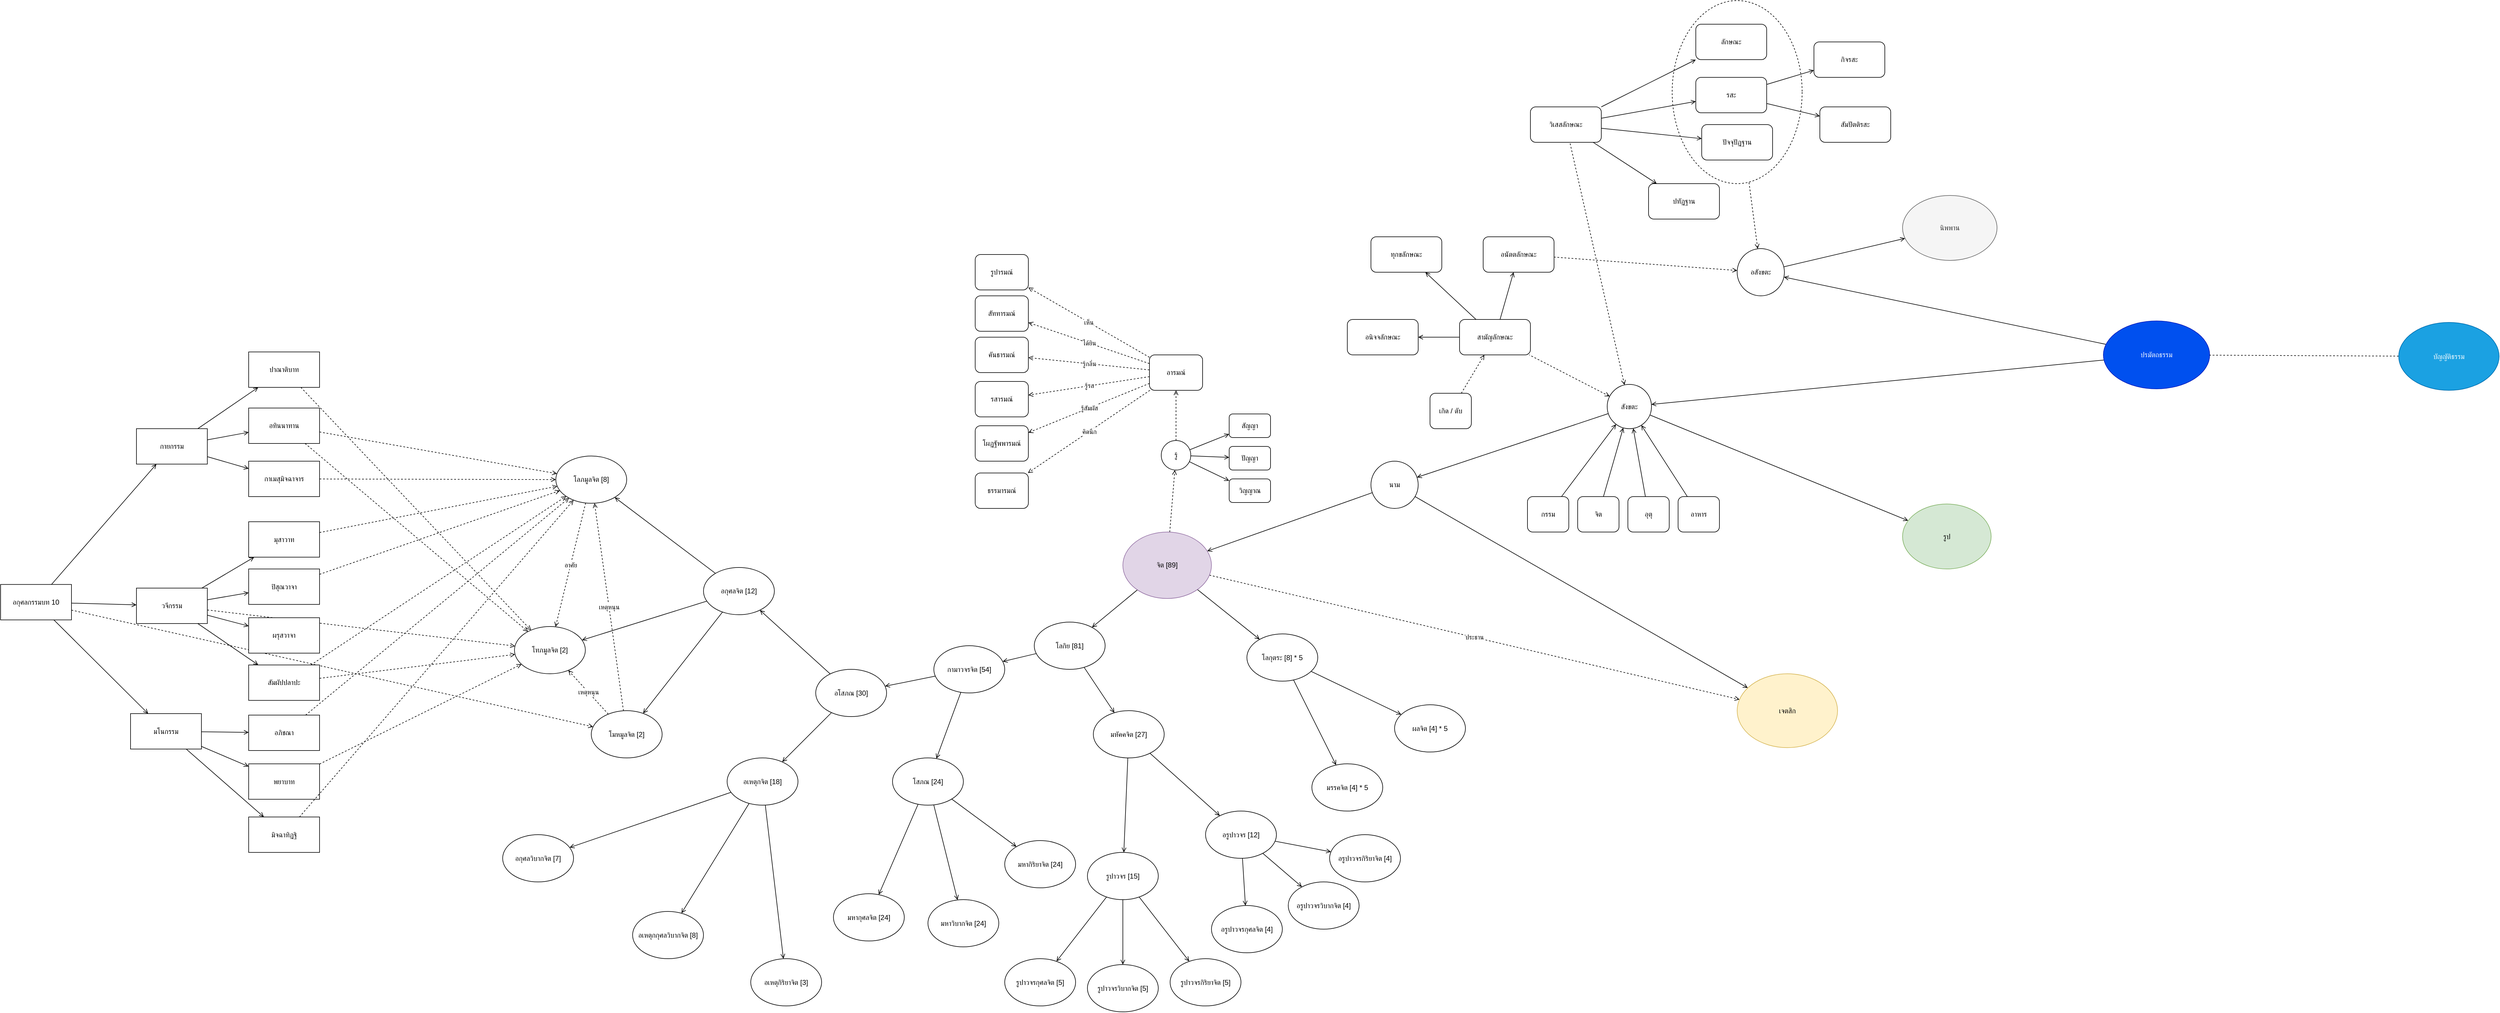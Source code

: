 <mxfile version="20.5.3" type="github">
  <diagram id="NXEd3F06SdvpRlzZAtwD" name="Page-1">
    <mxGraphModel dx="4542" dy="1940" grid="1" gridSize="10" guides="1" tooltips="1" connect="1" arrows="1" fold="1" page="1" pageScale="1" pageWidth="1100" pageHeight="850" math="0" shadow="0">
      <root>
        <mxCell id="0" />
        <mxCell id="1" parent="0" />
        <mxCell id="BVzkEmnIKLTDEYWlBooW-53" style="rounded=0;orthogonalLoop=1;jettySize=auto;html=1;startArrow=none;startFill=0;endArrow=open;endFill=0;" parent="1" source="BVzkEmnIKLTDEYWlBooW-47" target="BVzkEmnIKLTDEYWlBooW-87" edge="1">
          <mxGeometry relative="1" as="geometry" />
        </mxCell>
        <mxCell id="BVzkEmnIKLTDEYWlBooW-57" style="edgeStyle=none;rounded=0;orthogonalLoop=1;jettySize=auto;html=1;startArrow=none;startFill=0;endArrow=open;endFill=0;" parent="1" source="BVzkEmnIKLTDEYWlBooW-47" target="BVzkEmnIKLTDEYWlBooW-95" edge="1">
          <mxGeometry relative="1" as="geometry" />
        </mxCell>
        <mxCell id="BVzkEmnIKLTDEYWlBooW-47" value="ปรมัตถธรรม" style="ellipse;whiteSpace=wrap;html=1;fillColor=#0050ef;fontColor=#ffffff;strokeColor=#001DBC;" parent="1" vertex="1">
          <mxGeometry x="1150" y="352.5" width="180" height="115" as="geometry" />
        </mxCell>
        <mxCell id="BVzkEmnIKLTDEYWlBooW-49" style="rounded=0;orthogonalLoop=1;jettySize=auto;html=1;startArrow=none;startFill=0;endArrow=none;endFill=0;dashed=1;" parent="1" source="BVzkEmnIKLTDEYWlBooW-48" target="BVzkEmnIKLTDEYWlBooW-47" edge="1">
          <mxGeometry relative="1" as="geometry" />
        </mxCell>
        <mxCell id="BVzkEmnIKLTDEYWlBooW-48" value="&lt;span&gt;บัญญัติธรรม&lt;/span&gt;" style="ellipse;whiteSpace=wrap;html=1;fillColor=#1ba1e2;fontColor=#ffffff;strokeColor=#006EAF;" parent="1" vertex="1">
          <mxGeometry x="1650" y="355" width="170" height="115" as="geometry" />
        </mxCell>
        <mxCell id="BVzkEmnIKLTDEYWlBooW-70" style="edgeStyle=none;rounded=0;orthogonalLoop=1;jettySize=auto;html=1;startArrow=open;startFill=0;endArrow=none;endFill=0;" parent="1" source="BVzkEmnIKLTDEYWlBooW-98" target="BVzkEmnIKLTDEYWlBooW-87" edge="1">
          <mxGeometry relative="1" as="geometry" />
        </mxCell>
        <mxCell id="BVzkEmnIKLTDEYWlBooW-103" style="edgeStyle=none;rounded=0;orthogonalLoop=1;jettySize=auto;html=1;startArrow=none;startFill=0;endArrow=open;endFill=0;" parent="1" source="BVzkEmnIKLTDEYWlBooW-50" target="BVzkEmnIKLTDEYWlBooW-101" edge="1">
          <mxGeometry relative="1" as="geometry" />
        </mxCell>
        <mxCell id="BVzkEmnIKLTDEYWlBooW-104" style="edgeStyle=none;rounded=0;orthogonalLoop=1;jettySize=auto;html=1;startArrow=none;startFill=0;endArrow=open;endFill=0;" parent="1" source="BVzkEmnIKLTDEYWlBooW-50" target="BVzkEmnIKLTDEYWlBooW-102" edge="1">
          <mxGeometry relative="1" as="geometry" />
        </mxCell>
        <mxCell id="BVzkEmnIKLTDEYWlBooW-166" value="" style="edgeStyle=none;rounded=0;orthogonalLoop=1;jettySize=auto;html=1;dashed=1;startArrow=none;startFill=0;endArrow=open;endFill=0;" parent="1" source="BVzkEmnIKLTDEYWlBooW-50" target="BVzkEmnIKLTDEYWlBooW-184" edge="1">
          <mxGeometry relative="1" as="geometry" />
        </mxCell>
        <mxCell id="h1NaqsDrYSR_8HOJMe1u-61" value="ประธาน" style="edgeStyle=none;rounded=0;orthogonalLoop=1;jettySize=auto;html=1;dashed=1;endArrow=open;endFill=0;" parent="1" source="BVzkEmnIKLTDEYWlBooW-50" target="BVzkEmnIKLTDEYWlBooW-51" edge="1">
          <mxGeometry relative="1" as="geometry" />
        </mxCell>
        <mxCell id="BVzkEmnIKLTDEYWlBooW-50" value="จิต [89]" style="ellipse;whiteSpace=wrap;html=1;fillColor=#e1d5e7;strokeColor=#9673a6;" parent="1" vertex="1">
          <mxGeometry x="-510" y="710" width="150" height="112.55" as="geometry" />
        </mxCell>
        <mxCell id="BVzkEmnIKLTDEYWlBooW-71" style="edgeStyle=none;rounded=0;orthogonalLoop=1;jettySize=auto;html=1;startArrow=open;startFill=0;endArrow=none;endFill=0;" parent="1" source="BVzkEmnIKLTDEYWlBooW-51" target="BVzkEmnIKLTDEYWlBooW-98" edge="1">
          <mxGeometry relative="1" as="geometry" />
        </mxCell>
        <mxCell id="BVzkEmnIKLTDEYWlBooW-51" value="เจตสิก" style="ellipse;whiteSpace=wrap;html=1;fillColor=#fff2cc;strokeColor=#d6b656;" parent="1" vertex="1">
          <mxGeometry x="530" y="950" width="170" height="125.1" as="geometry" />
        </mxCell>
        <mxCell id="BVzkEmnIKLTDEYWlBooW-72" style="edgeStyle=none;rounded=0;orthogonalLoop=1;jettySize=auto;html=1;startArrow=open;startFill=0;endArrow=none;endFill=0;" parent="1" source="BVzkEmnIKLTDEYWlBooW-52" target="BVzkEmnIKLTDEYWlBooW-87" edge="1">
          <mxGeometry relative="1" as="geometry" />
        </mxCell>
        <mxCell id="BVzkEmnIKLTDEYWlBooW-52" value="รูป" style="ellipse;whiteSpace=wrap;html=1;fillColor=#d5e8d4;strokeColor=#82b366;" parent="1" vertex="1">
          <mxGeometry x="810" y="662.55" width="150" height="110" as="geometry" />
        </mxCell>
        <mxCell id="BVzkEmnIKLTDEYWlBooW-94" style="edgeStyle=none;rounded=0;orthogonalLoop=1;jettySize=auto;html=1;startArrow=open;startFill=0;endArrow=none;endFill=0;" parent="1" source="BVzkEmnIKLTDEYWlBooW-56" target="BVzkEmnIKLTDEYWlBooW-95" edge="1">
          <mxGeometry relative="1" as="geometry" />
        </mxCell>
        <mxCell id="BVzkEmnIKLTDEYWlBooW-56" value="นิพพาน" style="ellipse;whiteSpace=wrap;html=1;fillColor=#f5f5f5;fontColor=#333333;strokeColor=#666666;" parent="1" vertex="1">
          <mxGeometry x="810" y="140" width="160" height="110" as="geometry" />
        </mxCell>
        <mxCell id="BVzkEmnIKLTDEYWlBooW-62" style="edgeStyle=none;rounded=0;orthogonalLoop=1;jettySize=auto;html=1;startArrow=none;startFill=0;endArrow=open;endFill=0;" parent="1" source="BVzkEmnIKLTDEYWlBooW-58" target="BVzkEmnIKLTDEYWlBooW-60" edge="1">
          <mxGeometry relative="1" as="geometry" />
        </mxCell>
        <mxCell id="BVzkEmnIKLTDEYWlBooW-63" style="edgeStyle=none;rounded=0;orthogonalLoop=1;jettySize=auto;html=1;startArrow=none;startFill=0;endArrow=open;endFill=0;" parent="1" source="BVzkEmnIKLTDEYWlBooW-58" target="BVzkEmnIKLTDEYWlBooW-59" edge="1">
          <mxGeometry relative="1" as="geometry" />
        </mxCell>
        <mxCell id="BVzkEmnIKLTDEYWlBooW-64" style="edgeStyle=none;rounded=0;orthogonalLoop=1;jettySize=auto;html=1;startArrow=none;startFill=0;endArrow=open;endFill=0;" parent="1" source="BVzkEmnIKLTDEYWlBooW-58" target="BVzkEmnIKLTDEYWlBooW-61" edge="1">
          <mxGeometry relative="1" as="geometry" />
        </mxCell>
        <mxCell id="BVzkEmnIKLTDEYWlBooW-58" value="สามัญลักษณะ" style="rounded=1;whiteSpace=wrap;html=1;" parent="1" vertex="1">
          <mxGeometry x="60" y="350" width="120" height="60" as="geometry" />
        </mxCell>
        <mxCell id="BVzkEmnIKLTDEYWlBooW-59" value="อนิจจลักษณะ" style="rounded=1;whiteSpace=wrap;html=1;" parent="1" vertex="1">
          <mxGeometry x="-130" y="350" width="120" height="60" as="geometry" />
        </mxCell>
        <mxCell id="BVzkEmnIKLTDEYWlBooW-60" value="ทุกขลักษณะ" style="rounded=1;whiteSpace=wrap;html=1;" parent="1" vertex="1">
          <mxGeometry x="-90" y="210" width="120" height="60" as="geometry" />
        </mxCell>
        <mxCell id="BVzkEmnIKLTDEYWlBooW-61" value="อนัตตลักษณะ" style="rounded=1;whiteSpace=wrap;html=1;" parent="1" vertex="1">
          <mxGeometry x="100" y="210" width="120" height="60" as="geometry" />
        </mxCell>
        <mxCell id="BVzkEmnIKLTDEYWlBooW-76" style="edgeStyle=none;rounded=0;orthogonalLoop=1;jettySize=auto;html=1;startArrow=none;startFill=0;endArrow=open;endFill=0;" parent="1" source="BVzkEmnIKLTDEYWlBooW-74" target="BVzkEmnIKLTDEYWlBooW-75" edge="1">
          <mxGeometry relative="1" as="geometry" />
        </mxCell>
        <mxCell id="BVzkEmnIKLTDEYWlBooW-78" style="edgeStyle=none;rounded=0;orthogonalLoop=1;jettySize=auto;html=1;startArrow=none;startFill=0;endArrow=open;endFill=0;" parent="1" source="BVzkEmnIKLTDEYWlBooW-74" target="BVzkEmnIKLTDEYWlBooW-77" edge="1">
          <mxGeometry relative="1" as="geometry" />
        </mxCell>
        <mxCell id="BVzkEmnIKLTDEYWlBooW-84" style="edgeStyle=none;rounded=0;orthogonalLoop=1;jettySize=auto;html=1;startArrow=none;startFill=0;endArrow=open;endFill=0;" parent="1" source="BVzkEmnIKLTDEYWlBooW-74" target="BVzkEmnIKLTDEYWlBooW-83" edge="1">
          <mxGeometry relative="1" as="geometry" />
        </mxCell>
        <mxCell id="BVzkEmnIKLTDEYWlBooW-86" style="edgeStyle=none;rounded=0;orthogonalLoop=1;jettySize=auto;html=1;startArrow=none;startFill=0;endArrow=open;endFill=0;" parent="1" source="BVzkEmnIKLTDEYWlBooW-74" target="BVzkEmnIKLTDEYWlBooW-85" edge="1">
          <mxGeometry relative="1" as="geometry" />
        </mxCell>
        <mxCell id="BVzkEmnIKLTDEYWlBooW-74" value="วิเสสลักษณะ" style="rounded=1;whiteSpace=wrap;html=1;" parent="1" vertex="1">
          <mxGeometry x="180" y="-10" width="120" height="60" as="geometry" />
        </mxCell>
        <mxCell id="BVzkEmnIKLTDEYWlBooW-75" value="ลักษณะ" style="rounded=1;whiteSpace=wrap;html=1;" parent="1" vertex="1">
          <mxGeometry x="460" y="-150" width="120" height="60" as="geometry" />
        </mxCell>
        <mxCell id="BVzkEmnIKLTDEYWlBooW-80" style="edgeStyle=none;rounded=0;orthogonalLoop=1;jettySize=auto;html=1;startArrow=none;startFill=0;endArrow=open;endFill=0;" parent="1" source="BVzkEmnIKLTDEYWlBooW-77" target="BVzkEmnIKLTDEYWlBooW-79" edge="1">
          <mxGeometry relative="1" as="geometry" />
        </mxCell>
        <mxCell id="BVzkEmnIKLTDEYWlBooW-82" style="edgeStyle=none;rounded=0;orthogonalLoop=1;jettySize=auto;html=1;startArrow=none;startFill=0;endArrow=open;endFill=0;" parent="1" source="BVzkEmnIKLTDEYWlBooW-77" target="BVzkEmnIKLTDEYWlBooW-81" edge="1">
          <mxGeometry relative="1" as="geometry" />
        </mxCell>
        <mxCell id="BVzkEmnIKLTDEYWlBooW-77" value="รสะ" style="rounded=1;whiteSpace=wrap;html=1;" parent="1" vertex="1">
          <mxGeometry x="460" y="-60" width="120" height="60" as="geometry" />
        </mxCell>
        <mxCell id="BVzkEmnIKLTDEYWlBooW-79" value="กิจรสะ" style="rounded=1;whiteSpace=wrap;html=1;" parent="1" vertex="1">
          <mxGeometry x="660" y="-120" width="120" height="60" as="geometry" />
        </mxCell>
        <mxCell id="BVzkEmnIKLTDEYWlBooW-81" value="สัมปัตติรสะ" style="rounded=1;whiteSpace=wrap;html=1;" parent="1" vertex="1">
          <mxGeometry x="670" y="-10" width="120" height="60" as="geometry" />
        </mxCell>
        <mxCell id="BVzkEmnIKLTDEYWlBooW-83" value="ปัจจุปัฏฐาน" style="rounded=1;whiteSpace=wrap;html=1;" parent="1" vertex="1">
          <mxGeometry x="470" y="20" width="120" height="60" as="geometry" />
        </mxCell>
        <mxCell id="BVzkEmnIKLTDEYWlBooW-85" value="ปทัฏฐาน" style="rounded=1;whiteSpace=wrap;html=1;" parent="1" vertex="1">
          <mxGeometry x="380" y="120" width="120" height="60" as="geometry" />
        </mxCell>
        <mxCell id="BVzkEmnIKLTDEYWlBooW-88" style="edgeStyle=none;rounded=0;orthogonalLoop=1;jettySize=auto;html=1;startArrow=open;startFill=0;endArrow=none;endFill=0;dashed=1;" parent="1" source="BVzkEmnIKLTDEYWlBooW-87" target="BVzkEmnIKLTDEYWlBooW-58" edge="1">
          <mxGeometry relative="1" as="geometry" />
        </mxCell>
        <mxCell id="BVzkEmnIKLTDEYWlBooW-89" style="edgeStyle=none;rounded=0;orthogonalLoop=1;jettySize=auto;html=1;dashed=1;startArrow=open;startFill=0;endArrow=none;endFill=0;" parent="1" source="BVzkEmnIKLTDEYWlBooW-87" target="BVzkEmnIKLTDEYWlBooW-74" edge="1">
          <mxGeometry relative="1" as="geometry" />
        </mxCell>
        <mxCell id="BVzkEmnIKLTDEYWlBooW-87" value="สังขตะ" style="ellipse;whiteSpace=wrap;html=1;aspect=fixed;" parent="1" vertex="1">
          <mxGeometry x="310" y="460" width="75" height="75" as="geometry" />
        </mxCell>
        <mxCell id="BVzkEmnIKLTDEYWlBooW-93" value="" style="ellipse;whiteSpace=wrap;html=1;fillColor=none;dashed=1;" parent="1" vertex="1">
          <mxGeometry x="420" y="-190" width="220" height="310" as="geometry" />
        </mxCell>
        <mxCell id="BVzkEmnIKLTDEYWlBooW-96" style="edgeStyle=none;rounded=0;orthogonalLoop=1;jettySize=auto;html=1;dashed=1;startArrow=open;startFill=0;endArrow=none;endFill=0;" parent="1" source="BVzkEmnIKLTDEYWlBooW-95" target="BVzkEmnIKLTDEYWlBooW-93" edge="1">
          <mxGeometry relative="1" as="geometry" />
        </mxCell>
        <mxCell id="BVzkEmnIKLTDEYWlBooW-97" style="edgeStyle=none;rounded=0;orthogonalLoop=1;jettySize=auto;html=1;dashed=1;startArrow=open;startFill=0;endArrow=none;endFill=0;" parent="1" source="BVzkEmnIKLTDEYWlBooW-95" target="BVzkEmnIKLTDEYWlBooW-61" edge="1">
          <mxGeometry relative="1" as="geometry" />
        </mxCell>
        <mxCell id="BVzkEmnIKLTDEYWlBooW-95" value="อสังขตะ" style="ellipse;whiteSpace=wrap;html=1;aspect=fixed;" parent="1" vertex="1">
          <mxGeometry x="530" y="230" width="80" height="80" as="geometry" />
        </mxCell>
        <mxCell id="BVzkEmnIKLTDEYWlBooW-100" style="edgeStyle=none;rounded=0;orthogonalLoop=1;jettySize=auto;html=1;startArrow=none;startFill=0;endArrow=open;endFill=0;" parent="1" source="BVzkEmnIKLTDEYWlBooW-98" target="BVzkEmnIKLTDEYWlBooW-50" edge="1">
          <mxGeometry relative="1" as="geometry">
            <mxPoint x="-213.108" y="709.996" as="sourcePoint" />
          </mxGeometry>
        </mxCell>
        <mxCell id="BVzkEmnIKLTDEYWlBooW-98" value="นาม" style="ellipse;whiteSpace=wrap;html=1;aspect=fixed;fillColor=none;" parent="1" vertex="1">
          <mxGeometry x="-90" y="590" width="80" height="80" as="geometry" />
        </mxCell>
        <mxCell id="BVzkEmnIKLTDEYWlBooW-107" style="edgeStyle=none;rounded=0;orthogonalLoop=1;jettySize=auto;html=1;startArrow=none;startFill=0;endArrow=open;endFill=0;" parent="1" source="BVzkEmnIKLTDEYWlBooW-101" target="BVzkEmnIKLTDEYWlBooW-105" edge="1">
          <mxGeometry relative="1" as="geometry" />
        </mxCell>
        <mxCell id="BVzkEmnIKLTDEYWlBooW-108" style="edgeStyle=none;rounded=0;orthogonalLoop=1;jettySize=auto;html=1;startArrow=none;startFill=0;endArrow=open;endFill=0;" parent="1" source="BVzkEmnIKLTDEYWlBooW-101" target="BVzkEmnIKLTDEYWlBooW-106" edge="1">
          <mxGeometry relative="1" as="geometry" />
        </mxCell>
        <mxCell id="BVzkEmnIKLTDEYWlBooW-101" value="โลกิย [81]" style="ellipse;whiteSpace=wrap;html=1;" parent="1" vertex="1">
          <mxGeometry x="-660" y="862.55" width="120" height="80" as="geometry" />
        </mxCell>
        <mxCell id="BVzkEmnIKLTDEYWlBooW-111" style="edgeStyle=none;rounded=0;orthogonalLoop=1;jettySize=auto;html=1;startArrow=none;startFill=0;endArrow=open;endFill=0;" parent="1" source="BVzkEmnIKLTDEYWlBooW-102" target="BVzkEmnIKLTDEYWlBooW-109" edge="1">
          <mxGeometry relative="1" as="geometry" />
        </mxCell>
        <mxCell id="BVzkEmnIKLTDEYWlBooW-112" style="edgeStyle=none;rounded=0;orthogonalLoop=1;jettySize=auto;html=1;startArrow=none;startFill=0;endArrow=open;endFill=0;" parent="1" source="BVzkEmnIKLTDEYWlBooW-102" target="BVzkEmnIKLTDEYWlBooW-110" edge="1">
          <mxGeometry relative="1" as="geometry" />
        </mxCell>
        <mxCell id="BVzkEmnIKLTDEYWlBooW-102" value="โลกุตระ [8] * 5" style="ellipse;whiteSpace=wrap;html=1;" parent="1" vertex="1">
          <mxGeometry x="-300" y="882.55" width="120" height="80" as="geometry" />
        </mxCell>
        <mxCell id="BVzkEmnIKLTDEYWlBooW-115" style="edgeStyle=none;rounded=0;orthogonalLoop=1;jettySize=auto;html=1;startArrow=none;startFill=0;endArrow=open;endFill=0;" parent="1" source="BVzkEmnIKLTDEYWlBooW-105" target="BVzkEmnIKLTDEYWlBooW-113" edge="1">
          <mxGeometry relative="1" as="geometry" />
        </mxCell>
        <mxCell id="BVzkEmnIKLTDEYWlBooW-116" style="edgeStyle=none;rounded=0;orthogonalLoop=1;jettySize=auto;html=1;startArrow=none;startFill=0;endArrow=open;endFill=0;" parent="1" source="BVzkEmnIKLTDEYWlBooW-105" target="BVzkEmnIKLTDEYWlBooW-114" edge="1">
          <mxGeometry relative="1" as="geometry" />
        </mxCell>
        <mxCell id="BVzkEmnIKLTDEYWlBooW-105" value="กามาวจรจิต [54]" style="ellipse;whiteSpace=wrap;html=1;" parent="1" vertex="1">
          <mxGeometry x="-830" y="902.55" width="120" height="80" as="geometry" />
        </mxCell>
        <mxCell id="BVzkEmnIKLTDEYWlBooW-119" style="edgeStyle=none;rounded=0;orthogonalLoop=1;jettySize=auto;html=1;startArrow=none;startFill=0;endArrow=open;endFill=0;" parent="1" source="BVzkEmnIKLTDEYWlBooW-106" target="BVzkEmnIKLTDEYWlBooW-117" edge="1">
          <mxGeometry relative="1" as="geometry" />
        </mxCell>
        <mxCell id="BVzkEmnIKLTDEYWlBooW-120" style="edgeStyle=none;rounded=0;orthogonalLoop=1;jettySize=auto;html=1;startArrow=none;startFill=0;endArrow=open;endFill=0;" parent="1" source="BVzkEmnIKLTDEYWlBooW-106" target="BVzkEmnIKLTDEYWlBooW-118" edge="1">
          <mxGeometry relative="1" as="geometry" />
        </mxCell>
        <mxCell id="BVzkEmnIKLTDEYWlBooW-106" value="มหัคคจิต [27]" style="ellipse;whiteSpace=wrap;html=1;" parent="1" vertex="1">
          <mxGeometry x="-560" y="1012.55" width="120" height="80" as="geometry" />
        </mxCell>
        <mxCell id="BVzkEmnIKLTDEYWlBooW-109" value="มรรคจิต [4] * 5" style="ellipse;whiteSpace=wrap;html=1;" parent="1" vertex="1">
          <mxGeometry x="-190" y="1102.55" width="120" height="80" as="geometry" />
        </mxCell>
        <mxCell id="BVzkEmnIKLTDEYWlBooW-110" value="ผลจิต [4] * 5" style="ellipse;whiteSpace=wrap;html=1;" parent="1" vertex="1">
          <mxGeometry x="-50" y="1002.55" width="120" height="80" as="geometry" />
        </mxCell>
        <mxCell id="BVzkEmnIKLTDEYWlBooW-123" style="edgeStyle=none;rounded=0;orthogonalLoop=1;jettySize=auto;html=1;startArrow=none;startFill=0;endArrow=open;endFill=0;" parent="1" source="BVzkEmnIKLTDEYWlBooW-113" target="BVzkEmnIKLTDEYWlBooW-121" edge="1">
          <mxGeometry relative="1" as="geometry" />
        </mxCell>
        <mxCell id="BVzkEmnIKLTDEYWlBooW-124" style="edgeStyle=none;rounded=0;orthogonalLoop=1;jettySize=auto;html=1;startArrow=none;startFill=0;endArrow=open;endFill=0;" parent="1" source="BVzkEmnIKLTDEYWlBooW-113" target="BVzkEmnIKLTDEYWlBooW-122" edge="1">
          <mxGeometry relative="1" as="geometry" />
        </mxCell>
        <mxCell id="BVzkEmnIKLTDEYWlBooW-113" value="อโสภณ [30]" style="ellipse;whiteSpace=wrap;html=1;" parent="1" vertex="1">
          <mxGeometry x="-1030" y="942.55" width="120" height="80" as="geometry" />
        </mxCell>
        <mxCell id="BVzkEmnIKLTDEYWlBooW-140" style="edgeStyle=none;rounded=0;orthogonalLoop=1;jettySize=auto;html=1;startArrow=none;startFill=0;endArrow=open;endFill=0;" parent="1" source="BVzkEmnIKLTDEYWlBooW-114" target="BVzkEmnIKLTDEYWlBooW-137" edge="1">
          <mxGeometry relative="1" as="geometry" />
        </mxCell>
        <mxCell id="BVzkEmnIKLTDEYWlBooW-141" style="edgeStyle=none;rounded=0;orthogonalLoop=1;jettySize=auto;html=1;startArrow=none;startFill=0;endArrow=open;endFill=0;" parent="1" source="BVzkEmnIKLTDEYWlBooW-114" target="BVzkEmnIKLTDEYWlBooW-138" edge="1">
          <mxGeometry relative="1" as="geometry" />
        </mxCell>
        <mxCell id="BVzkEmnIKLTDEYWlBooW-142" style="edgeStyle=none;rounded=0;orthogonalLoop=1;jettySize=auto;html=1;startArrow=none;startFill=0;endArrow=open;endFill=0;" parent="1" source="BVzkEmnIKLTDEYWlBooW-114" target="BVzkEmnIKLTDEYWlBooW-139" edge="1">
          <mxGeometry relative="1" as="geometry" />
        </mxCell>
        <mxCell id="BVzkEmnIKLTDEYWlBooW-114" value="โสภณ [24]" style="ellipse;whiteSpace=wrap;html=1;" parent="1" vertex="1">
          <mxGeometry x="-900" y="1092.55" width="120" height="80" as="geometry" />
        </mxCell>
        <mxCell id="BVzkEmnIKLTDEYWlBooW-146" style="edgeStyle=none;rounded=0;orthogonalLoop=1;jettySize=auto;html=1;startArrow=none;startFill=0;endArrow=open;endFill=0;" parent="1" source="BVzkEmnIKLTDEYWlBooW-117" target="BVzkEmnIKLTDEYWlBooW-143" edge="1">
          <mxGeometry relative="1" as="geometry" />
        </mxCell>
        <mxCell id="BVzkEmnIKLTDEYWlBooW-147" style="edgeStyle=none;rounded=0;orthogonalLoop=1;jettySize=auto;html=1;startArrow=none;startFill=0;endArrow=open;endFill=0;" parent="1" source="BVzkEmnIKLTDEYWlBooW-117" target="BVzkEmnIKLTDEYWlBooW-144" edge="1">
          <mxGeometry relative="1" as="geometry" />
        </mxCell>
        <mxCell id="BVzkEmnIKLTDEYWlBooW-148" style="edgeStyle=none;rounded=0;orthogonalLoop=1;jettySize=auto;html=1;startArrow=none;startFill=0;endArrow=open;endFill=0;" parent="1" source="BVzkEmnIKLTDEYWlBooW-117" target="BVzkEmnIKLTDEYWlBooW-145" edge="1">
          <mxGeometry relative="1" as="geometry" />
        </mxCell>
        <mxCell id="BVzkEmnIKLTDEYWlBooW-117" value="รูปาวจร [15]" style="ellipse;whiteSpace=wrap;html=1;" parent="1" vertex="1">
          <mxGeometry x="-570" y="1252.55" width="120" height="80" as="geometry" />
        </mxCell>
        <mxCell id="BVzkEmnIKLTDEYWlBooW-152" style="edgeStyle=none;rounded=0;orthogonalLoop=1;jettySize=auto;html=1;startArrow=none;startFill=0;endArrow=open;endFill=0;" parent="1" source="BVzkEmnIKLTDEYWlBooW-118" target="BVzkEmnIKLTDEYWlBooW-149" edge="1">
          <mxGeometry relative="1" as="geometry" />
        </mxCell>
        <mxCell id="BVzkEmnIKLTDEYWlBooW-153" style="edgeStyle=none;rounded=0;orthogonalLoop=1;jettySize=auto;html=1;startArrow=none;startFill=0;endArrow=open;endFill=0;" parent="1" source="BVzkEmnIKLTDEYWlBooW-118" target="BVzkEmnIKLTDEYWlBooW-150" edge="1">
          <mxGeometry relative="1" as="geometry" />
        </mxCell>
        <mxCell id="BVzkEmnIKLTDEYWlBooW-154" style="edgeStyle=none;rounded=0;orthogonalLoop=1;jettySize=auto;html=1;startArrow=none;startFill=0;endArrow=open;endFill=0;" parent="1" source="BVzkEmnIKLTDEYWlBooW-118" target="BVzkEmnIKLTDEYWlBooW-151" edge="1">
          <mxGeometry relative="1" as="geometry" />
        </mxCell>
        <mxCell id="BVzkEmnIKLTDEYWlBooW-118" value="อรูปาวจร&amp;nbsp;[12]" style="ellipse;whiteSpace=wrap;html=1;" parent="1" vertex="1">
          <mxGeometry x="-370" y="1182.55" width="120" height="80" as="geometry" />
        </mxCell>
        <mxCell id="BVzkEmnIKLTDEYWlBooW-128" style="edgeStyle=none;rounded=0;orthogonalLoop=1;jettySize=auto;html=1;startArrow=none;startFill=0;endArrow=open;endFill=0;" parent="1" source="BVzkEmnIKLTDEYWlBooW-121" target="BVzkEmnIKLTDEYWlBooW-125" edge="1">
          <mxGeometry relative="1" as="geometry" />
        </mxCell>
        <mxCell id="BVzkEmnIKLTDEYWlBooW-129" style="edgeStyle=none;rounded=0;orthogonalLoop=1;jettySize=auto;html=1;startArrow=none;startFill=0;endArrow=open;endFill=0;" parent="1" source="BVzkEmnIKLTDEYWlBooW-121" target="BVzkEmnIKLTDEYWlBooW-126" edge="1">
          <mxGeometry relative="1" as="geometry" />
        </mxCell>
        <mxCell id="BVzkEmnIKLTDEYWlBooW-130" style="edgeStyle=none;rounded=0;orthogonalLoop=1;jettySize=auto;html=1;startArrow=none;startFill=0;endArrow=open;endFill=0;" parent="1" source="BVzkEmnIKLTDEYWlBooW-121" target="BVzkEmnIKLTDEYWlBooW-127" edge="1">
          <mxGeometry relative="1" as="geometry" />
        </mxCell>
        <mxCell id="BVzkEmnIKLTDEYWlBooW-121" value="อกุศลจิต [12]" style="ellipse;whiteSpace=wrap;html=1;" parent="1" vertex="1">
          <mxGeometry x="-1220" y="770" width="120" height="80" as="geometry" />
        </mxCell>
        <mxCell id="BVzkEmnIKLTDEYWlBooW-134" style="edgeStyle=none;rounded=0;orthogonalLoop=1;jettySize=auto;html=1;startArrow=none;startFill=0;endArrow=open;endFill=0;" parent="1" source="BVzkEmnIKLTDEYWlBooW-122" target="BVzkEmnIKLTDEYWlBooW-131" edge="1">
          <mxGeometry relative="1" as="geometry" />
        </mxCell>
        <mxCell id="BVzkEmnIKLTDEYWlBooW-135" style="edgeStyle=none;rounded=0;orthogonalLoop=1;jettySize=auto;html=1;startArrow=none;startFill=0;endArrow=open;endFill=0;" parent="1" source="BVzkEmnIKLTDEYWlBooW-122" target="BVzkEmnIKLTDEYWlBooW-132" edge="1">
          <mxGeometry relative="1" as="geometry" />
        </mxCell>
        <mxCell id="BVzkEmnIKLTDEYWlBooW-136" style="edgeStyle=none;rounded=0;orthogonalLoop=1;jettySize=auto;html=1;startArrow=none;startFill=0;endArrow=open;endFill=0;" parent="1" source="BVzkEmnIKLTDEYWlBooW-122" target="BVzkEmnIKLTDEYWlBooW-133" edge="1">
          <mxGeometry relative="1" as="geometry" />
        </mxCell>
        <mxCell id="BVzkEmnIKLTDEYWlBooW-122" value="อเหตุกจิต [18]" style="ellipse;whiteSpace=wrap;html=1;" parent="1" vertex="1">
          <mxGeometry x="-1180" y="1092.55" width="120" height="80" as="geometry" />
        </mxCell>
        <mxCell id="h1NaqsDrYSR_8HOJMe1u-3" value="อาศัย" style="edgeStyle=none;rounded=0;orthogonalLoop=1;jettySize=auto;html=1;dashed=1;endArrow=open;endFill=0;" parent="1" source="BVzkEmnIKLTDEYWlBooW-125" target="BVzkEmnIKLTDEYWlBooW-126" edge="1">
          <mxGeometry relative="1" as="geometry" />
        </mxCell>
        <mxCell id="BVzkEmnIKLTDEYWlBooW-125" value="โลภมูลจิต [8]" style="ellipse;whiteSpace=wrap;html=1;" parent="1" vertex="1">
          <mxGeometry x="-1470" y="581.27" width="120" height="80" as="geometry" />
        </mxCell>
        <mxCell id="BVzkEmnIKLTDEYWlBooW-126" value="โทภมูลจิต&amp;nbsp;[2]" style="ellipse;whiteSpace=wrap;html=1;" parent="1" vertex="1">
          <mxGeometry x="-1540" y="870" width="120" height="80" as="geometry" />
        </mxCell>
        <mxCell id="h1NaqsDrYSR_8HOJMe1u-57" value="เหตุหนุน" style="edgeStyle=none;rounded=0;orthogonalLoop=1;jettySize=auto;html=1;dashed=1;endArrow=open;endFill=0;" parent="1" source="BVzkEmnIKLTDEYWlBooW-127" target="BVzkEmnIKLTDEYWlBooW-126" edge="1">
          <mxGeometry relative="1" as="geometry" />
        </mxCell>
        <mxCell id="h1NaqsDrYSR_8HOJMe1u-58" value="เหตุหนุน" style="edgeStyle=none;rounded=0;orthogonalLoop=1;jettySize=auto;html=1;dashed=1;endArrow=open;endFill=0;" parent="1" source="BVzkEmnIKLTDEYWlBooW-127" target="BVzkEmnIKLTDEYWlBooW-125" edge="1">
          <mxGeometry relative="1" as="geometry" />
        </mxCell>
        <mxCell id="BVzkEmnIKLTDEYWlBooW-127" value="โมหมูลจิต [2]" style="ellipse;whiteSpace=wrap;html=1;" parent="1" vertex="1">
          <mxGeometry x="-1410" y="1012.55" width="120" height="80" as="geometry" />
        </mxCell>
        <mxCell id="BVzkEmnIKLTDEYWlBooW-131" value="อกุศลวิบากจิต [7]" style="ellipse;whiteSpace=wrap;html=1;" parent="1" vertex="1">
          <mxGeometry x="-1560" y="1222.55" width="120" height="80" as="geometry" />
        </mxCell>
        <mxCell id="BVzkEmnIKLTDEYWlBooW-132" value="อเหตุกกุศลวิบากจิต&amp;nbsp;[8]" style="ellipse;whiteSpace=wrap;html=1;" parent="1" vertex="1">
          <mxGeometry x="-1340" y="1352.55" width="120" height="80" as="geometry" />
        </mxCell>
        <mxCell id="BVzkEmnIKLTDEYWlBooW-133" value="อเหตุกิริยาจิต&amp;nbsp;[3]" style="ellipse;whiteSpace=wrap;html=1;" parent="1" vertex="1">
          <mxGeometry x="-1140" y="1432.55" width="120" height="80" as="geometry" />
        </mxCell>
        <mxCell id="BVzkEmnIKLTDEYWlBooW-137" value="มหากุศลจิต [24]" style="ellipse;whiteSpace=wrap;html=1;" parent="1" vertex="1">
          <mxGeometry x="-1000" y="1322.55" width="120" height="80" as="geometry" />
        </mxCell>
        <mxCell id="BVzkEmnIKLTDEYWlBooW-138" value="มหาวิบากจิต [24]" style="ellipse;whiteSpace=wrap;html=1;" parent="1" vertex="1">
          <mxGeometry x="-840" y="1332.55" width="120" height="80" as="geometry" />
        </mxCell>
        <mxCell id="BVzkEmnIKLTDEYWlBooW-139" value="มหากิริยาจิต [24]" style="ellipse;whiteSpace=wrap;html=1;" parent="1" vertex="1">
          <mxGeometry x="-710" y="1232.55" width="120" height="80" as="geometry" />
        </mxCell>
        <mxCell id="BVzkEmnIKLTDEYWlBooW-143" value="รูปาวจรกุศลจิต [5]" style="ellipse;whiteSpace=wrap;html=1;" parent="1" vertex="1">
          <mxGeometry x="-710" y="1432.55" width="120" height="80" as="geometry" />
        </mxCell>
        <mxCell id="BVzkEmnIKLTDEYWlBooW-144" value="รูปาวจรวิบากจิต [5]" style="ellipse;whiteSpace=wrap;html=1;" parent="1" vertex="1">
          <mxGeometry x="-570" y="1442.55" width="120" height="80" as="geometry" />
        </mxCell>
        <mxCell id="BVzkEmnIKLTDEYWlBooW-145" value="รูปาวจรกิริยาจิต [5]" style="ellipse;whiteSpace=wrap;html=1;" parent="1" vertex="1">
          <mxGeometry x="-430" y="1432.55" width="120" height="80" as="geometry" />
        </mxCell>
        <mxCell id="BVzkEmnIKLTDEYWlBooW-149" value="อรูปาวจรกุศลจิต [4]" style="ellipse;whiteSpace=wrap;html=1;" parent="1" vertex="1">
          <mxGeometry x="-360" y="1342.55" width="120" height="80" as="geometry" />
        </mxCell>
        <mxCell id="BVzkEmnIKLTDEYWlBooW-150" value="อรูปาวจรวิบากจิต&amp;nbsp;[4]" style="ellipse;whiteSpace=wrap;html=1;" parent="1" vertex="1">
          <mxGeometry x="-230" y="1302.55" width="120" height="80" as="geometry" />
        </mxCell>
        <mxCell id="BVzkEmnIKLTDEYWlBooW-151" value="อรูปาวจรกิริยาจิต&amp;nbsp;[4]" style="ellipse;whiteSpace=wrap;html=1;" parent="1" vertex="1">
          <mxGeometry x="-160" y="1222.55" width="120" height="80" as="geometry" />
        </mxCell>
        <mxCell id="BVzkEmnIKLTDEYWlBooW-161" style="edgeStyle=none;rounded=0;orthogonalLoop=1;jettySize=auto;html=1;startArrow=none;startFill=0;endArrow=open;endFill=0;" parent="1" source="BVzkEmnIKLTDEYWlBooW-156" target="BVzkEmnIKLTDEYWlBooW-87" edge="1">
          <mxGeometry relative="1" as="geometry" />
        </mxCell>
        <mxCell id="BVzkEmnIKLTDEYWlBooW-156" value="กรรม" style="rounded=1;whiteSpace=wrap;html=1;fillColor=none;" parent="1" vertex="1">
          <mxGeometry x="175" y="650" width="70" height="60" as="geometry" />
        </mxCell>
        <mxCell id="BVzkEmnIKLTDEYWlBooW-162" style="edgeStyle=none;rounded=0;orthogonalLoop=1;jettySize=auto;html=1;startArrow=none;startFill=0;endArrow=open;endFill=0;" parent="1" source="BVzkEmnIKLTDEYWlBooW-157" target="BVzkEmnIKLTDEYWlBooW-87" edge="1">
          <mxGeometry relative="1" as="geometry" />
        </mxCell>
        <mxCell id="BVzkEmnIKLTDEYWlBooW-157" value="จิต" style="rounded=1;whiteSpace=wrap;html=1;fillColor=none;" parent="1" vertex="1">
          <mxGeometry x="260" y="650" width="70" height="60" as="geometry" />
        </mxCell>
        <mxCell id="BVzkEmnIKLTDEYWlBooW-163" style="edgeStyle=none;rounded=0;orthogonalLoop=1;jettySize=auto;html=1;startArrow=none;startFill=0;endArrow=open;endFill=0;" parent="1" source="BVzkEmnIKLTDEYWlBooW-159" target="BVzkEmnIKLTDEYWlBooW-87" edge="1">
          <mxGeometry relative="1" as="geometry" />
        </mxCell>
        <mxCell id="BVzkEmnIKLTDEYWlBooW-159" value="อุตุ" style="rounded=1;whiteSpace=wrap;html=1;fillColor=none;" parent="1" vertex="1">
          <mxGeometry x="345" y="650" width="70" height="60" as="geometry" />
        </mxCell>
        <mxCell id="BVzkEmnIKLTDEYWlBooW-164" style="edgeStyle=none;rounded=0;orthogonalLoop=1;jettySize=auto;html=1;startArrow=none;startFill=0;endArrow=open;endFill=0;" parent="1" source="BVzkEmnIKLTDEYWlBooW-160" target="BVzkEmnIKLTDEYWlBooW-87" edge="1">
          <mxGeometry relative="1" as="geometry" />
        </mxCell>
        <mxCell id="BVzkEmnIKLTDEYWlBooW-160" value="อาหาร" style="rounded=1;whiteSpace=wrap;html=1;fillColor=none;" parent="1" vertex="1">
          <mxGeometry x="430" y="650" width="70" height="60" as="geometry" />
        </mxCell>
        <mxCell id="BVzkEmnIKLTDEYWlBooW-174" value="เห็น" style="edgeStyle=none;rounded=0;orthogonalLoop=1;jettySize=auto;html=1;dashed=1;startArrow=none;startFill=0;endArrow=open;endFill=0;" parent="1" source="BVzkEmnIKLTDEYWlBooW-165" target="BVzkEmnIKLTDEYWlBooW-173" edge="1">
          <mxGeometry relative="1" as="geometry" />
        </mxCell>
        <mxCell id="BVzkEmnIKLTDEYWlBooW-175" value="ได้ยิน" style="edgeStyle=none;rounded=0;orthogonalLoop=1;jettySize=auto;html=1;dashed=1;startArrow=none;startFill=0;endArrow=open;endFill=0;" parent="1" source="BVzkEmnIKLTDEYWlBooW-165" target="BVzkEmnIKLTDEYWlBooW-171" edge="1">
          <mxGeometry relative="1" as="geometry" />
        </mxCell>
        <mxCell id="BVzkEmnIKLTDEYWlBooW-176" value="รู้กลิ่น" style="edgeStyle=none;rounded=0;orthogonalLoop=1;jettySize=auto;html=1;dashed=1;startArrow=none;startFill=0;endArrow=open;endFill=0;" parent="1" source="BVzkEmnIKLTDEYWlBooW-165" target="BVzkEmnIKLTDEYWlBooW-170" edge="1">
          <mxGeometry relative="1" as="geometry" />
        </mxCell>
        <mxCell id="BVzkEmnIKLTDEYWlBooW-177" value="รู้รส" style="edgeStyle=none;rounded=0;orthogonalLoop=1;jettySize=auto;html=1;dashed=1;startArrow=none;startFill=0;endArrow=open;endFill=0;" parent="1" source="BVzkEmnIKLTDEYWlBooW-165" target="BVzkEmnIKLTDEYWlBooW-169" edge="1">
          <mxGeometry relative="1" as="geometry" />
        </mxCell>
        <mxCell id="BVzkEmnIKLTDEYWlBooW-178" value="รู้สัมผัส" style="edgeStyle=none;rounded=0;orthogonalLoop=1;jettySize=auto;html=1;dashed=1;startArrow=none;startFill=0;endArrow=open;endFill=0;" parent="1" source="BVzkEmnIKLTDEYWlBooW-165" target="BVzkEmnIKLTDEYWlBooW-168" edge="1">
          <mxGeometry relative="1" as="geometry" />
        </mxCell>
        <mxCell id="BVzkEmnIKLTDEYWlBooW-179" value="คิดนึก" style="edgeStyle=none;rounded=0;orthogonalLoop=1;jettySize=auto;html=1;dashed=1;startArrow=none;startFill=0;endArrow=open;endFill=0;" parent="1" source="BVzkEmnIKLTDEYWlBooW-165" target="BVzkEmnIKLTDEYWlBooW-167" edge="1">
          <mxGeometry relative="1" as="geometry" />
        </mxCell>
        <mxCell id="BVzkEmnIKLTDEYWlBooW-165" value="อารมณ์" style="rounded=1;whiteSpace=wrap;html=1;fillColor=none;" parent="1" vertex="1">
          <mxGeometry x="-465" y="410" width="90" height="60" as="geometry" />
        </mxCell>
        <mxCell id="BVzkEmnIKLTDEYWlBooW-167" value="ธรรมารมณ์" style="rounded=1;whiteSpace=wrap;html=1;fillColor=none;" parent="1" vertex="1">
          <mxGeometry x="-760" y="610" width="90" height="60" as="geometry" />
        </mxCell>
        <mxCell id="BVzkEmnIKLTDEYWlBooW-168" value="โผฏฐัพพารมณ์" style="rounded=1;whiteSpace=wrap;html=1;fillColor=none;" parent="1" vertex="1">
          <mxGeometry x="-760" y="530" width="90" height="60" as="geometry" />
        </mxCell>
        <mxCell id="BVzkEmnIKLTDEYWlBooW-169" value="รสารมณ์" style="rounded=1;whiteSpace=wrap;html=1;fillColor=none;" parent="1" vertex="1">
          <mxGeometry x="-760" y="455" width="90" height="60" as="geometry" />
        </mxCell>
        <mxCell id="BVzkEmnIKLTDEYWlBooW-170" value="คันธารมณ์" style="rounded=1;whiteSpace=wrap;html=1;fillColor=none;" parent="1" vertex="1">
          <mxGeometry x="-760" y="380" width="90" height="60" as="geometry" />
        </mxCell>
        <mxCell id="BVzkEmnIKLTDEYWlBooW-171" value="สัททารมณ์" style="rounded=1;whiteSpace=wrap;html=1;fillColor=none;" parent="1" vertex="1">
          <mxGeometry x="-760" y="310" width="90" height="60" as="geometry" />
        </mxCell>
        <mxCell id="BVzkEmnIKLTDEYWlBooW-173" value="รูปารมณ์" style="rounded=1;whiteSpace=wrap;html=1;fillColor=none;" parent="1" vertex="1">
          <mxGeometry x="-760" y="240" width="90" height="60" as="geometry" />
        </mxCell>
        <mxCell id="BVzkEmnIKLTDEYWlBooW-188" style="edgeStyle=none;rounded=0;orthogonalLoop=1;jettySize=auto;html=1;startArrow=open;startFill=0;endArrow=none;endFill=0;" parent="1" source="BVzkEmnIKLTDEYWlBooW-180" target="BVzkEmnIKLTDEYWlBooW-184" edge="1">
          <mxGeometry relative="1" as="geometry" />
        </mxCell>
        <mxCell id="BVzkEmnIKLTDEYWlBooW-180" value="สัญญา" style="rounded=1;whiteSpace=wrap;html=1;fillColor=none;" parent="1" vertex="1">
          <mxGeometry x="-330" y="510" width="70" height="40" as="geometry" />
        </mxCell>
        <mxCell id="BVzkEmnIKLTDEYWlBooW-192" style="edgeStyle=none;rounded=0;orthogonalLoop=1;jettySize=auto;html=1;startArrow=open;startFill=0;endArrow=none;endFill=0;" parent="1" source="BVzkEmnIKLTDEYWlBooW-181" target="BVzkEmnIKLTDEYWlBooW-184" edge="1">
          <mxGeometry relative="1" as="geometry" />
        </mxCell>
        <mxCell id="BVzkEmnIKLTDEYWlBooW-181" value="ปัญญา" style="rounded=1;whiteSpace=wrap;html=1;fillColor=none;" parent="1" vertex="1">
          <mxGeometry x="-330" y="565" width="70" height="40" as="geometry" />
        </mxCell>
        <mxCell id="BVzkEmnIKLTDEYWlBooW-193" style="edgeStyle=none;rounded=0;orthogonalLoop=1;jettySize=auto;html=1;startArrow=open;startFill=0;endArrow=none;endFill=0;" parent="1" source="BVzkEmnIKLTDEYWlBooW-182" target="BVzkEmnIKLTDEYWlBooW-184" edge="1">
          <mxGeometry relative="1" as="geometry" />
        </mxCell>
        <mxCell id="BVzkEmnIKLTDEYWlBooW-182" value="วิญญาณ" style="rounded=1;whiteSpace=wrap;html=1;fillColor=none;" parent="1" vertex="1">
          <mxGeometry x="-330" y="620" width="70" height="40" as="geometry" />
        </mxCell>
        <mxCell id="BVzkEmnIKLTDEYWlBooW-185" style="edgeStyle=none;rounded=0;orthogonalLoop=1;jettySize=auto;html=1;dashed=1;startArrow=none;startFill=0;endArrow=open;endFill=0;" parent="1" source="BVzkEmnIKLTDEYWlBooW-184" target="BVzkEmnIKLTDEYWlBooW-165" edge="1">
          <mxGeometry relative="1" as="geometry" />
        </mxCell>
        <mxCell id="BVzkEmnIKLTDEYWlBooW-184" value="รู้" style="ellipse;whiteSpace=wrap;html=1;aspect=fixed;fillColor=none;" parent="1" vertex="1">
          <mxGeometry x="-445" y="555" width="50" height="50" as="geometry" />
        </mxCell>
        <mxCell id="BVzkEmnIKLTDEYWlBooW-195" style="edgeStyle=none;rounded=0;orthogonalLoop=1;jettySize=auto;html=1;startArrow=none;startFill=0;endArrow=open;endFill=0;dashed=1;" parent="1" source="BVzkEmnIKLTDEYWlBooW-194" target="BVzkEmnIKLTDEYWlBooW-58" edge="1">
          <mxGeometry relative="1" as="geometry" />
        </mxCell>
        <mxCell id="BVzkEmnIKLTDEYWlBooW-194" value="เกิด / ดับ" style="rounded=1;whiteSpace=wrap;html=1;fillColor=none;" parent="1" vertex="1">
          <mxGeometry x="10" y="475" width="70" height="60" as="geometry" />
        </mxCell>
        <mxCell id="h1NaqsDrYSR_8HOJMe1u-10" style="edgeStyle=none;rounded=0;orthogonalLoop=1;jettySize=auto;html=1;endArrow=open;endFill=0;" parent="1" source="h1NaqsDrYSR_8HOJMe1u-6" target="h1NaqsDrYSR_8HOJMe1u-7" edge="1">
          <mxGeometry relative="1" as="geometry" />
        </mxCell>
        <mxCell id="h1NaqsDrYSR_8HOJMe1u-11" style="edgeStyle=none;rounded=0;orthogonalLoop=1;jettySize=auto;html=1;endArrow=open;endFill=0;" parent="1" source="h1NaqsDrYSR_8HOJMe1u-6" target="h1NaqsDrYSR_8HOJMe1u-8" edge="1">
          <mxGeometry relative="1" as="geometry" />
        </mxCell>
        <mxCell id="h1NaqsDrYSR_8HOJMe1u-12" style="edgeStyle=none;rounded=0;orthogonalLoop=1;jettySize=auto;html=1;endArrow=open;endFill=0;" parent="1" source="h1NaqsDrYSR_8HOJMe1u-6" target="h1NaqsDrYSR_8HOJMe1u-9" edge="1">
          <mxGeometry relative="1" as="geometry" />
        </mxCell>
        <mxCell id="h1NaqsDrYSR_8HOJMe1u-59" style="edgeStyle=none;rounded=0;orthogonalLoop=1;jettySize=auto;html=1;dashed=1;endArrow=open;endFill=0;" parent="1" source="h1NaqsDrYSR_8HOJMe1u-6" target="BVzkEmnIKLTDEYWlBooW-127" edge="1">
          <mxGeometry relative="1" as="geometry" />
        </mxCell>
        <mxCell id="h1NaqsDrYSR_8HOJMe1u-6" value="อกุศลกรรมบท 10" style="rounded=0;whiteSpace=wrap;html=1;" parent="1" vertex="1">
          <mxGeometry x="-2410" y="798.78" width="120" height="60" as="geometry" />
        </mxCell>
        <mxCell id="h1NaqsDrYSR_8HOJMe1u-16" style="edgeStyle=none;rounded=0;orthogonalLoop=1;jettySize=auto;html=1;endArrow=open;endFill=0;" parent="1" source="h1NaqsDrYSR_8HOJMe1u-7" target="h1NaqsDrYSR_8HOJMe1u-13" edge="1">
          <mxGeometry relative="1" as="geometry" />
        </mxCell>
        <mxCell id="h1NaqsDrYSR_8HOJMe1u-17" style="edgeStyle=none;rounded=0;orthogonalLoop=1;jettySize=auto;html=1;endArrow=open;endFill=0;" parent="1" source="h1NaqsDrYSR_8HOJMe1u-7" target="h1NaqsDrYSR_8HOJMe1u-14" edge="1">
          <mxGeometry relative="1" as="geometry" />
        </mxCell>
        <mxCell id="h1NaqsDrYSR_8HOJMe1u-18" style="edgeStyle=none;rounded=0;orthogonalLoop=1;jettySize=auto;html=1;endArrow=open;endFill=0;" parent="1" source="h1NaqsDrYSR_8HOJMe1u-7" target="h1NaqsDrYSR_8HOJMe1u-15" edge="1">
          <mxGeometry relative="1" as="geometry" />
        </mxCell>
        <mxCell id="h1NaqsDrYSR_8HOJMe1u-7" value="กายกรรม" style="rounded=0;whiteSpace=wrap;html=1;" parent="1" vertex="1">
          <mxGeometry x="-2180" y="534.95" width="120" height="60" as="geometry" />
        </mxCell>
        <mxCell id="h1NaqsDrYSR_8HOJMe1u-23" style="edgeStyle=none;rounded=0;orthogonalLoop=1;jettySize=auto;html=1;endArrow=open;endFill=0;" parent="1" source="h1NaqsDrYSR_8HOJMe1u-8" target="h1NaqsDrYSR_8HOJMe1u-19" edge="1">
          <mxGeometry relative="1" as="geometry" />
        </mxCell>
        <mxCell id="h1NaqsDrYSR_8HOJMe1u-24" style="edgeStyle=none;rounded=0;orthogonalLoop=1;jettySize=auto;html=1;endArrow=open;endFill=0;" parent="1" source="h1NaqsDrYSR_8HOJMe1u-8" target="h1NaqsDrYSR_8HOJMe1u-20" edge="1">
          <mxGeometry relative="1" as="geometry" />
        </mxCell>
        <mxCell id="h1NaqsDrYSR_8HOJMe1u-25" style="edgeStyle=none;rounded=0;orthogonalLoop=1;jettySize=auto;html=1;endArrow=open;endFill=0;" parent="1" source="h1NaqsDrYSR_8HOJMe1u-8" target="h1NaqsDrYSR_8HOJMe1u-21" edge="1">
          <mxGeometry relative="1" as="geometry" />
        </mxCell>
        <mxCell id="h1NaqsDrYSR_8HOJMe1u-26" style="edgeStyle=none;rounded=0;orthogonalLoop=1;jettySize=auto;html=1;endArrow=open;endFill=0;" parent="1" source="h1NaqsDrYSR_8HOJMe1u-8" target="h1NaqsDrYSR_8HOJMe1u-22" edge="1">
          <mxGeometry relative="1" as="geometry" />
        </mxCell>
        <mxCell id="h1NaqsDrYSR_8HOJMe1u-60" style="edgeStyle=none;rounded=0;orthogonalLoop=1;jettySize=auto;html=1;dashed=1;endArrow=open;endFill=0;" parent="1" source="h1NaqsDrYSR_8HOJMe1u-8" target="BVzkEmnIKLTDEYWlBooW-126" edge="1">
          <mxGeometry relative="1" as="geometry" />
        </mxCell>
        <mxCell id="h1NaqsDrYSR_8HOJMe1u-8" value="วจีกรรม" style="rounded=0;whiteSpace=wrap;html=1;" parent="1" vertex="1">
          <mxGeometry x="-2180" y="804.95" width="120" height="60" as="geometry" />
        </mxCell>
        <mxCell id="h1NaqsDrYSR_8HOJMe1u-30" style="edgeStyle=none;rounded=0;orthogonalLoop=1;jettySize=auto;html=1;endArrow=open;endFill=0;" parent="1" source="h1NaqsDrYSR_8HOJMe1u-9" target="h1NaqsDrYSR_8HOJMe1u-27" edge="1">
          <mxGeometry relative="1" as="geometry" />
        </mxCell>
        <mxCell id="h1NaqsDrYSR_8HOJMe1u-31" style="edgeStyle=none;rounded=0;orthogonalLoop=1;jettySize=auto;html=1;endArrow=open;endFill=0;" parent="1" source="h1NaqsDrYSR_8HOJMe1u-9" target="h1NaqsDrYSR_8HOJMe1u-28" edge="1">
          <mxGeometry relative="1" as="geometry" />
        </mxCell>
        <mxCell id="h1NaqsDrYSR_8HOJMe1u-32" style="edgeStyle=none;rounded=0;orthogonalLoop=1;jettySize=auto;html=1;endArrow=open;endFill=0;" parent="1" source="h1NaqsDrYSR_8HOJMe1u-9" target="h1NaqsDrYSR_8HOJMe1u-29" edge="1">
          <mxGeometry relative="1" as="geometry" />
        </mxCell>
        <mxCell id="h1NaqsDrYSR_8HOJMe1u-9" value="มโนกรรม" style="rounded=0;whiteSpace=wrap;html=1;" parent="1" vertex="1">
          <mxGeometry x="-2190" y="1017.5" width="120" height="60" as="geometry" />
        </mxCell>
        <mxCell id="h1NaqsDrYSR_8HOJMe1u-40" style="edgeStyle=none;rounded=0;orthogonalLoop=1;jettySize=auto;html=1;dashed=1;endArrow=open;endFill=0;" parent="1" source="h1NaqsDrYSR_8HOJMe1u-13" target="BVzkEmnIKLTDEYWlBooW-126" edge="1">
          <mxGeometry relative="1" as="geometry" />
        </mxCell>
        <mxCell id="h1NaqsDrYSR_8HOJMe1u-13" value="ปาณาติบาท" style="rounded=0;whiteSpace=wrap;html=1;" parent="1" vertex="1">
          <mxGeometry x="-1990" y="405" width="120" height="60" as="geometry" />
        </mxCell>
        <mxCell id="h1NaqsDrYSR_8HOJMe1u-33" style="edgeStyle=none;rounded=0;orthogonalLoop=1;jettySize=auto;html=1;endArrow=open;endFill=0;dashed=1;" parent="1" source="h1NaqsDrYSR_8HOJMe1u-14" target="BVzkEmnIKLTDEYWlBooW-125" edge="1">
          <mxGeometry relative="1" as="geometry" />
        </mxCell>
        <mxCell id="h1NaqsDrYSR_8HOJMe1u-41" style="edgeStyle=none;rounded=0;orthogonalLoop=1;jettySize=auto;html=1;dashed=1;endArrow=open;endFill=0;" parent="1" source="h1NaqsDrYSR_8HOJMe1u-14" target="BVzkEmnIKLTDEYWlBooW-126" edge="1">
          <mxGeometry relative="1" as="geometry" />
        </mxCell>
        <mxCell id="h1NaqsDrYSR_8HOJMe1u-14" value="อทินนาทาน" style="rounded=0;whiteSpace=wrap;html=1;" parent="1" vertex="1">
          <mxGeometry x="-1990" y="500.0" width="120" height="60" as="geometry" />
        </mxCell>
        <mxCell id="h1NaqsDrYSR_8HOJMe1u-34" style="edgeStyle=none;rounded=0;orthogonalLoop=1;jettySize=auto;html=1;dashed=1;endArrow=open;endFill=0;" parent="1" source="h1NaqsDrYSR_8HOJMe1u-15" target="BVzkEmnIKLTDEYWlBooW-125" edge="1">
          <mxGeometry relative="1" as="geometry" />
        </mxCell>
        <mxCell id="h1NaqsDrYSR_8HOJMe1u-15" value="กาเมสุมิจฉาจาร" style="rounded=0;whiteSpace=wrap;html=1;" parent="1" vertex="1">
          <mxGeometry x="-1990" y="590" width="120" height="60" as="geometry" />
        </mxCell>
        <mxCell id="h1NaqsDrYSR_8HOJMe1u-35" style="edgeStyle=none;rounded=0;orthogonalLoop=1;jettySize=auto;html=1;dashed=1;endArrow=open;endFill=0;" parent="1" source="h1NaqsDrYSR_8HOJMe1u-19" target="BVzkEmnIKLTDEYWlBooW-125" edge="1">
          <mxGeometry relative="1" as="geometry" />
        </mxCell>
        <mxCell id="h1NaqsDrYSR_8HOJMe1u-19" value="มุสาวาท" style="rounded=0;whiteSpace=wrap;html=1;" parent="1" vertex="1">
          <mxGeometry x="-1990" y="692.55" width="120" height="60" as="geometry" />
        </mxCell>
        <mxCell id="h1NaqsDrYSR_8HOJMe1u-36" style="edgeStyle=none;rounded=0;orthogonalLoop=1;jettySize=auto;html=1;dashed=1;endArrow=open;endFill=0;" parent="1" source="h1NaqsDrYSR_8HOJMe1u-20" target="BVzkEmnIKLTDEYWlBooW-125" edge="1">
          <mxGeometry relative="1" as="geometry" />
        </mxCell>
        <mxCell id="h1NaqsDrYSR_8HOJMe1u-20" value="ปิสุณวาจา" style="rounded=0;whiteSpace=wrap;html=1;" parent="1" vertex="1">
          <mxGeometry x="-1990" y="772.55" width="120" height="60" as="geometry" />
        </mxCell>
        <mxCell id="h1NaqsDrYSR_8HOJMe1u-21" value="ผรุสวาจา" style="rounded=0;whiteSpace=wrap;html=1;" parent="1" vertex="1">
          <mxGeometry x="-1990" y="855.1" width="120" height="60" as="geometry" />
        </mxCell>
        <mxCell id="h1NaqsDrYSR_8HOJMe1u-37" style="edgeStyle=none;rounded=0;orthogonalLoop=1;jettySize=auto;html=1;dashed=1;endArrow=open;endFill=0;" parent="1" source="h1NaqsDrYSR_8HOJMe1u-22" target="BVzkEmnIKLTDEYWlBooW-125" edge="1">
          <mxGeometry relative="1" as="geometry" />
        </mxCell>
        <mxCell id="h1NaqsDrYSR_8HOJMe1u-45" style="edgeStyle=none;rounded=0;orthogonalLoop=1;jettySize=auto;html=1;dashed=1;endArrow=open;endFill=0;" parent="1" source="h1NaqsDrYSR_8HOJMe1u-22" target="BVzkEmnIKLTDEYWlBooW-126" edge="1">
          <mxGeometry relative="1" as="geometry" />
        </mxCell>
        <mxCell id="h1NaqsDrYSR_8HOJMe1u-22" value="สัมผัปปลาปะ" style="rounded=0;whiteSpace=wrap;html=1;" parent="1" vertex="1">
          <mxGeometry x="-1990" y="935.1" width="120" height="60" as="geometry" />
        </mxCell>
        <mxCell id="h1NaqsDrYSR_8HOJMe1u-38" style="edgeStyle=none;rounded=0;orthogonalLoop=1;jettySize=auto;html=1;dashed=1;endArrow=open;endFill=0;" parent="1" source="h1NaqsDrYSR_8HOJMe1u-27" target="BVzkEmnIKLTDEYWlBooW-125" edge="1">
          <mxGeometry relative="1" as="geometry" />
        </mxCell>
        <mxCell id="h1NaqsDrYSR_8HOJMe1u-27" value="อภิชณา" style="rounded=0;whiteSpace=wrap;html=1;" parent="1" vertex="1">
          <mxGeometry x="-1990" y="1020.0" width="120" height="60" as="geometry" />
        </mxCell>
        <mxCell id="h1NaqsDrYSR_8HOJMe1u-46" style="edgeStyle=none;rounded=0;orthogonalLoop=1;jettySize=auto;html=1;dashed=1;endArrow=open;endFill=0;" parent="1" source="h1NaqsDrYSR_8HOJMe1u-28" target="BVzkEmnIKLTDEYWlBooW-126" edge="1">
          <mxGeometry relative="1" as="geometry" />
        </mxCell>
        <mxCell id="h1NaqsDrYSR_8HOJMe1u-28" value="พยาบาท" style="rounded=0;whiteSpace=wrap;html=1;" parent="1" vertex="1">
          <mxGeometry x="-1990" y="1102.55" width="120" height="60" as="geometry" />
        </mxCell>
        <mxCell id="h1NaqsDrYSR_8HOJMe1u-39" style="edgeStyle=none;rounded=0;orthogonalLoop=1;jettySize=auto;html=1;dashed=1;endArrow=open;endFill=0;" parent="1" source="h1NaqsDrYSR_8HOJMe1u-29" target="BVzkEmnIKLTDEYWlBooW-125" edge="1">
          <mxGeometry relative="1" as="geometry" />
        </mxCell>
        <mxCell id="h1NaqsDrYSR_8HOJMe1u-29" value="มิจฉาทิฏฐิ" style="rounded=0;whiteSpace=wrap;html=1;" parent="1" vertex="1">
          <mxGeometry x="-1990" y="1192.55" width="120" height="60" as="geometry" />
        </mxCell>
      </root>
    </mxGraphModel>
  </diagram>
</mxfile>
